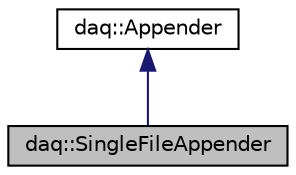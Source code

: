 digraph "daq::SingleFileAppender"
{
  edge [fontname="Helvetica",fontsize="10",labelfontname="Helvetica",labelfontsize="10"];
  node [fontname="Helvetica",fontsize="10",shape=record];
  Node0 [label="daq::SingleFileAppender",height=0.2,width=0.4,color="black", fillcolor="grey75", style="filled", fontcolor="black"];
  Node1 -> Node0 [dir="back",color="midnightblue",fontsize="10",style="solid",fontname="Helvetica"];
  Node1 [label="daq::Appender",height=0.2,width=0.4,color="black", fillcolor="white", style="filled",URL="$classdaq_1_1Appender.html",tooltip="输出器的虚基类 "];
}

